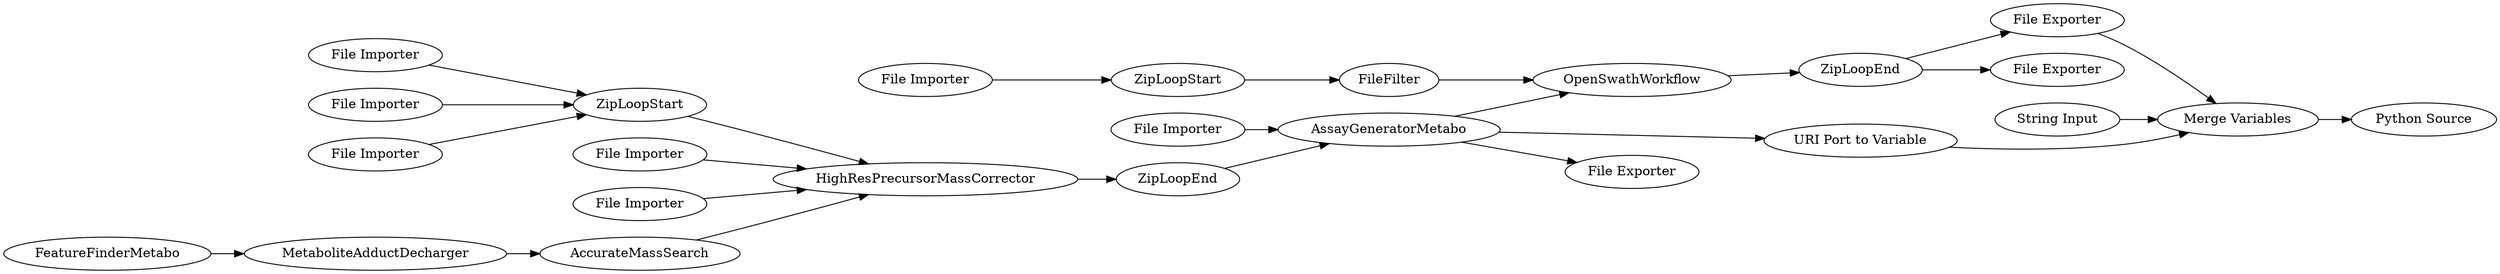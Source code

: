 digraph {
	"20785803925641918_248" [label=AccurateMassSearch]
	"3152577201280046064_364" [label=ZipLoopStart]
	"20785803925641918_257" [label=HighResPrecursorMassCorrector]
	"3152577201280046064_372" [label=FileFilter]
	"3152577201280046064_379" [label="File Importer"]
	"5120403881637439317_342" [label="Python Source"]
	"3152577201280046064_381" [label="File Importer"]
	"3152577201280046064_342" [label=ZipLoopStart]
	"3152577201280046064_374" [label="URI Port to Variable"]
	"3152577201280046064_377" [label="File Importer"]
	"3152577201280046064_375" [label="File Importer"]
	"3152577201280046064_383" [label="File Exporter"]
	"3152577201280046064_376" [label="File Exporter"]
	"20785803925641918_255" [label=MetaboliteAdductDecharger]
	"3152577201280046064_365" [label=ZipLoopEnd]
	"3152577201280046064_262" [label=OpenSwathWorkflow]
	"3152577201280046064_382" [label="File Exporter"]
	"3152577201280046064_378" [label="File Importer"]
	"3152577201280046064_380" [label="File Importer"]
	"3152577201280046064_348" [label="String Input"]
	"3152577201280046064_343" [label=ZipLoopEnd]
	"3152577201280046064_384" [label="File Importer"]
	"20785803925641918_254" [label=FeatureFinderMetabo]
	"3152577201280046064_328" [label="Merge Variables"]
	"3152577201280046064_260" [label=AssayGeneratorMetabo]
	"3152577201280046064_328" -> "5120403881637439317_342"
	"3152577201280046064_383" -> "3152577201280046064_328"
	"3152577201280046064_372" -> "3152577201280046064_262"
	"20785803925641918_255" -> "20785803925641918_248"
	"3152577201280046064_262" -> "3152577201280046064_343"
	"3152577201280046064_365" -> "3152577201280046064_260"
	"3152577201280046064_380" -> "20785803925641918_257"
	"3152577201280046064_375" -> "3152577201280046064_364"
	"3152577201280046064_381" -> "3152577201280046064_260"
	"3152577201280046064_260" -> "3152577201280046064_376"
	"3152577201280046064_377" -> "3152577201280046064_364"
	"3152577201280046064_379" -> "20785803925641918_257"
	"3152577201280046064_384" -> "3152577201280046064_342"
	"20785803925641918_254" -> "20785803925641918_255"
	"3152577201280046064_343" -> "3152577201280046064_383"
	"3152577201280046064_260" -> "3152577201280046064_262"
	"3152577201280046064_348" -> "3152577201280046064_328"
	"3152577201280046064_374" -> "3152577201280046064_328"
	"20785803925641918_248" -> "20785803925641918_257"
	"20785803925641918_257" -> "3152577201280046064_365"
	"3152577201280046064_342" -> "3152577201280046064_372"
	"3152577201280046064_364" -> "20785803925641918_257"
	"3152577201280046064_260" -> "3152577201280046064_374"
	"3152577201280046064_378" -> "3152577201280046064_364"
	"3152577201280046064_343" -> "3152577201280046064_382"
	rankdir=LR
}
